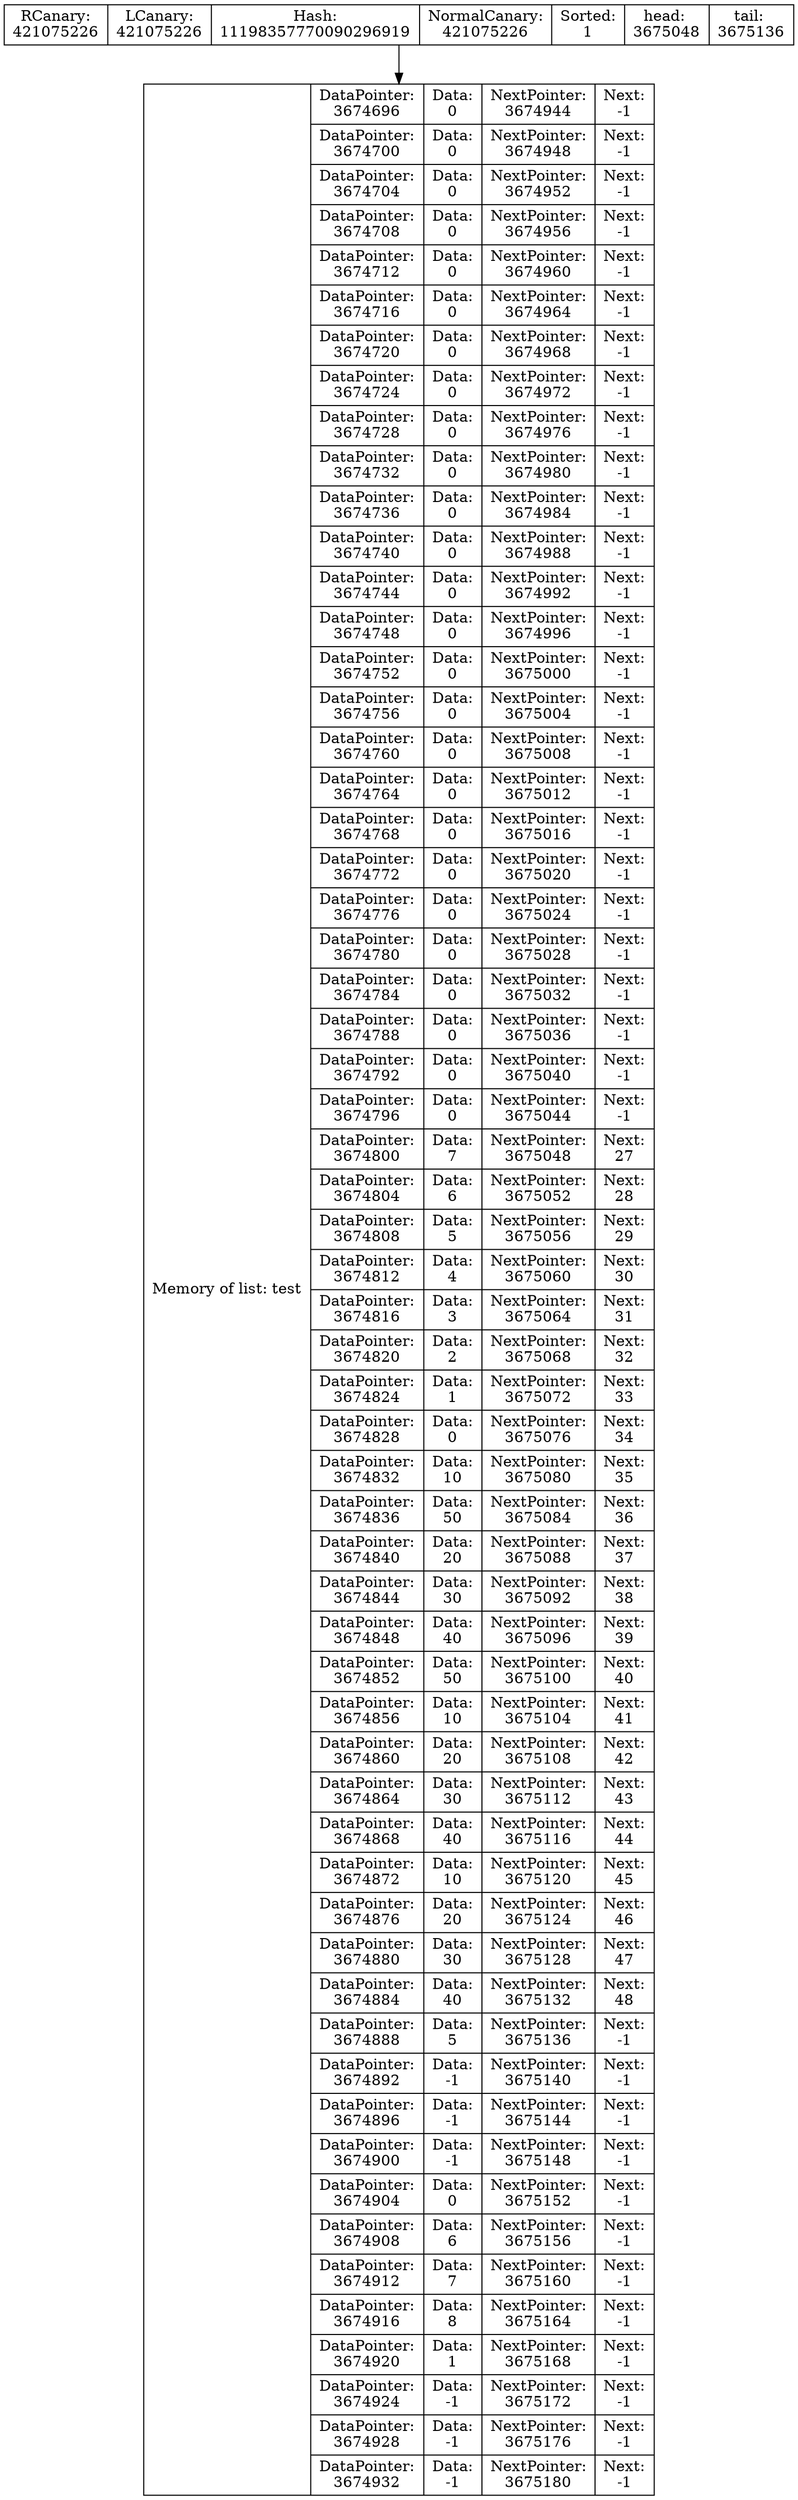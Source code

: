 digraph G{
data [shape=record,label="{Memory of list: test} | {{DataPointer:\n3674696 | Data:\n0 | NextPointer:\n3674944 | Next:\n-1}
| {DataPointer:\n3674700 | Data:\n0 | NextPointer:\n3674948 | Next:\n-1}
| {DataPointer:\n3674704 | Data:\n0 | NextPointer:\n3674952 | Next:\n-1}
| {DataPointer:\n3674708 | Data:\n0 | NextPointer:\n3674956 | Next:\n-1}
| {DataPointer:\n3674712 | Data:\n0 | NextPointer:\n3674960 | Next:\n-1}
| {DataPointer:\n3674716 | Data:\n0 | NextPointer:\n3674964 | Next:\n-1}
| {DataPointer:\n3674720 | Data:\n0 | NextPointer:\n3674968 | Next:\n-1}
| {DataPointer:\n3674724 | Data:\n0 | NextPointer:\n3674972 | Next:\n-1}
| {DataPointer:\n3674728 | Data:\n0 | NextPointer:\n3674976 | Next:\n-1}
| {DataPointer:\n3674732 | Data:\n0 | NextPointer:\n3674980 | Next:\n-1}
| {DataPointer:\n3674736 | Data:\n0 | NextPointer:\n3674984 | Next:\n-1}
| {DataPointer:\n3674740 | Data:\n0 | NextPointer:\n3674988 | Next:\n-1}
| {DataPointer:\n3674744 | Data:\n0 | NextPointer:\n3674992 | Next:\n-1}
| {DataPointer:\n3674748 | Data:\n0 | NextPointer:\n3674996 | Next:\n-1}
| {DataPointer:\n3674752 | Data:\n0 | NextPointer:\n3675000 | Next:\n-1}
| {DataPointer:\n3674756 | Data:\n0 | NextPointer:\n3675004 | Next:\n-1}
| {DataPointer:\n3674760 | Data:\n0 | NextPointer:\n3675008 | Next:\n-1}
| {DataPointer:\n3674764 | Data:\n0 | NextPointer:\n3675012 | Next:\n-1}
| {DataPointer:\n3674768 | Data:\n0 | NextPointer:\n3675016 | Next:\n-1}
| {DataPointer:\n3674772 | Data:\n0 | NextPointer:\n3675020 | Next:\n-1}
| {DataPointer:\n3674776 | Data:\n0 | NextPointer:\n3675024 | Next:\n-1}
| {DataPointer:\n3674780 | Data:\n0 | NextPointer:\n3675028 | Next:\n-1}
| {DataPointer:\n3674784 | Data:\n0 | NextPointer:\n3675032 | Next:\n-1}
| {DataPointer:\n3674788 | Data:\n0 | NextPointer:\n3675036 | Next:\n-1}
| {DataPointer:\n3674792 | Data:\n0 | NextPointer:\n3675040 | Next:\n-1}
| {DataPointer:\n3674796 | Data:\n0 | NextPointer:\n3675044 | Next:\n-1}
| {DataPointer:\n3674800 | Data:\n7 | NextPointer:\n3675048 | Next:\n27}
| {DataPointer:\n3674804 | Data:\n6 | NextPointer:\n3675052 | Next:\n28}
| {DataPointer:\n3674808 | Data:\n5 | NextPointer:\n3675056 | Next:\n29}
| {DataPointer:\n3674812 | Data:\n4 | NextPointer:\n3675060 | Next:\n30}
| {DataPointer:\n3674816 | Data:\n3 | NextPointer:\n3675064 | Next:\n31}
| {DataPointer:\n3674820 | Data:\n2 | NextPointer:\n3675068 | Next:\n32}
| {DataPointer:\n3674824 | Data:\n1 | NextPointer:\n3675072 | Next:\n33}
| {DataPointer:\n3674828 | Data:\n0 | NextPointer:\n3675076 | Next:\n34}
| {DataPointer:\n3674832 | Data:\n10 | NextPointer:\n3675080 | Next:\n35}
| {DataPointer:\n3674836 | Data:\n50 | NextPointer:\n3675084 | Next:\n36}
| {DataPointer:\n3674840 | Data:\n20 | NextPointer:\n3675088 | Next:\n37}
| {DataPointer:\n3674844 | Data:\n30 | NextPointer:\n3675092 | Next:\n38}
| {DataPointer:\n3674848 | Data:\n40 | NextPointer:\n3675096 | Next:\n39}
| {DataPointer:\n3674852 | Data:\n50 | NextPointer:\n3675100 | Next:\n40}
| {DataPointer:\n3674856 | Data:\n10 | NextPointer:\n3675104 | Next:\n41}
| {DataPointer:\n3674860 | Data:\n20 | NextPointer:\n3675108 | Next:\n42}
| {DataPointer:\n3674864 | Data:\n30 | NextPointer:\n3675112 | Next:\n43}
| {DataPointer:\n3674868 | Data:\n40 | NextPointer:\n3675116 | Next:\n44}
| {DataPointer:\n3674872 | Data:\n10 | NextPointer:\n3675120 | Next:\n45}
| {DataPointer:\n3674876 | Data:\n20 | NextPointer:\n3675124 | Next:\n46}
| {DataPointer:\n3674880 | Data:\n30 | NextPointer:\n3675128 | Next:\n47}
| {DataPointer:\n3674884 | Data:\n40 | NextPointer:\n3675132 | Next:\n48}
| {DataPointer:\n3674888 | Data:\n5 | NextPointer:\n3675136 | Next:\n-1}
| {DataPointer:\n3674892 | Data:\n-1 | NextPointer:\n3675140 | Next:\n-1}
| {DataPointer:\n3674896 | Data:\n-1 | NextPointer:\n3675144 | Next:\n-1}
| {DataPointer:\n3674900 | Data:\n-1 | NextPointer:\n3675148 | Next:\n-1}
| {DataPointer:\n3674904 | Data:\n0 | NextPointer:\n3675152 | Next:\n-1}
| {DataPointer:\n3674908 | Data:\n6 | NextPointer:\n3675156 | Next:\n-1}
| {DataPointer:\n3674912 | Data:\n7 | NextPointer:\n3675160 | Next:\n-1}
| {DataPointer:\n3674916 | Data:\n8 | NextPointer:\n3675164 | Next:\n-1}
| {DataPointer:\n3674920 | Data:\n1 | NextPointer:\n3675168 | Next:\n-1}
| {DataPointer:\n3674924 | Data:\n-1 | NextPointer:\n3675172 | Next:\n-1}
| {DataPointer:\n3674928 | Data:\n-1 | NextPointer:\n3675176 | Next:\n-1}
| {DataPointer:\n3674932 | Data:\n-1 | NextPointer:\n3675180 | Next:\n-1}
}"];
Shild [shape=record,label=" RCanary:\n421075226 | LCanary:\n421075226 | Hash:\n11198357770090296919 | NormalCanary:\n421075226 | Sorted:\n1 | head: \n3675048 | tail: \n3675136 "];
Shild->data
}
